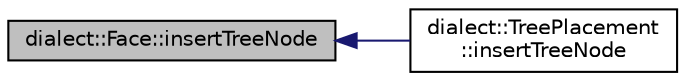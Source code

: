 digraph "dialect::Face::insertTreeNode"
{
  edge [fontname="Helvetica",fontsize="10",labelfontname="Helvetica",labelfontsize="10"];
  node [fontname="Helvetica",fontsize="10",shape=record];
  rankdir="LR";
  Node43 [label="dialect::Face::insertTreeNode",height=0.2,width=0.4,color="black", fillcolor="grey75", style="filled", fontcolor="black"];
  Node43 -> Node44 [dir="back",color="midnightblue",fontsize="10",style="solid",fontname="Helvetica"];
  Node44 [label="dialect::TreePlacement\l::insertTreeNode",height=0.2,width=0.4,color="black", fillcolor="white", style="filled",URL="$classdialect_1_1TreePlacement.html#a74081ff9faadcd88a03dce278d9c7be9",tooltip="Insert a node representing the Tree into the Face to which this placement belongs. "];
}
